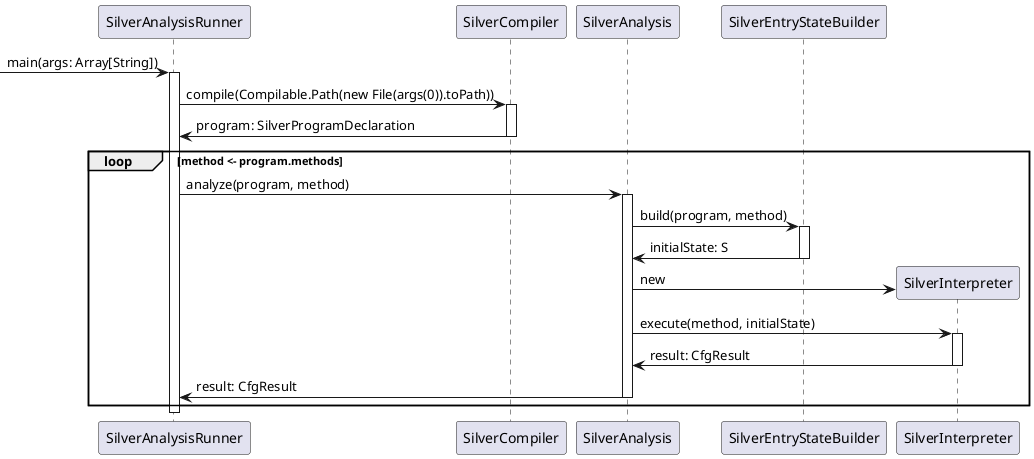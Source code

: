 @startuml

-> SilverAnalysisRunner: main(args: Array[String])
activate SilverAnalysisRunner

SilverAnalysisRunner -> SilverCompiler: compile(Compilable.Path(new File(args(0)).toPath))
activate SilverCompiler
SilverCompiler -> SilverAnalysisRunner: program: SilverProgramDeclaration
deactivate SilverCompiler

loop method <- program.methods
    SilverAnalysisRunner -> SilverAnalysis: analyze(program, method)
    activate SilverAnalysis
    SilverAnalysis -> SilverEntryStateBuilder: build(program, method)
    activate SilverEntryStateBuilder
    SilverEntryStateBuilder -> SilverAnalysis: initialState: S
    deactivate SilverEntryStateBuilder
    create SilverInterpreter
    SilverAnalysis -> SilverInterpreter: new
    SilverAnalysis -> SilverInterpreter: execute(method, initialState)
    activate SilverInterpreter
    SilverInterpreter -> SilverAnalysis: result: CfgResult
    deactivate SilverInterpreter
    SilverAnalysis -> SilverAnalysisRunner: result: CfgResult
    deactivate SilverAnalysis
end
deactivate SilverAnalysisRunner
@enduml